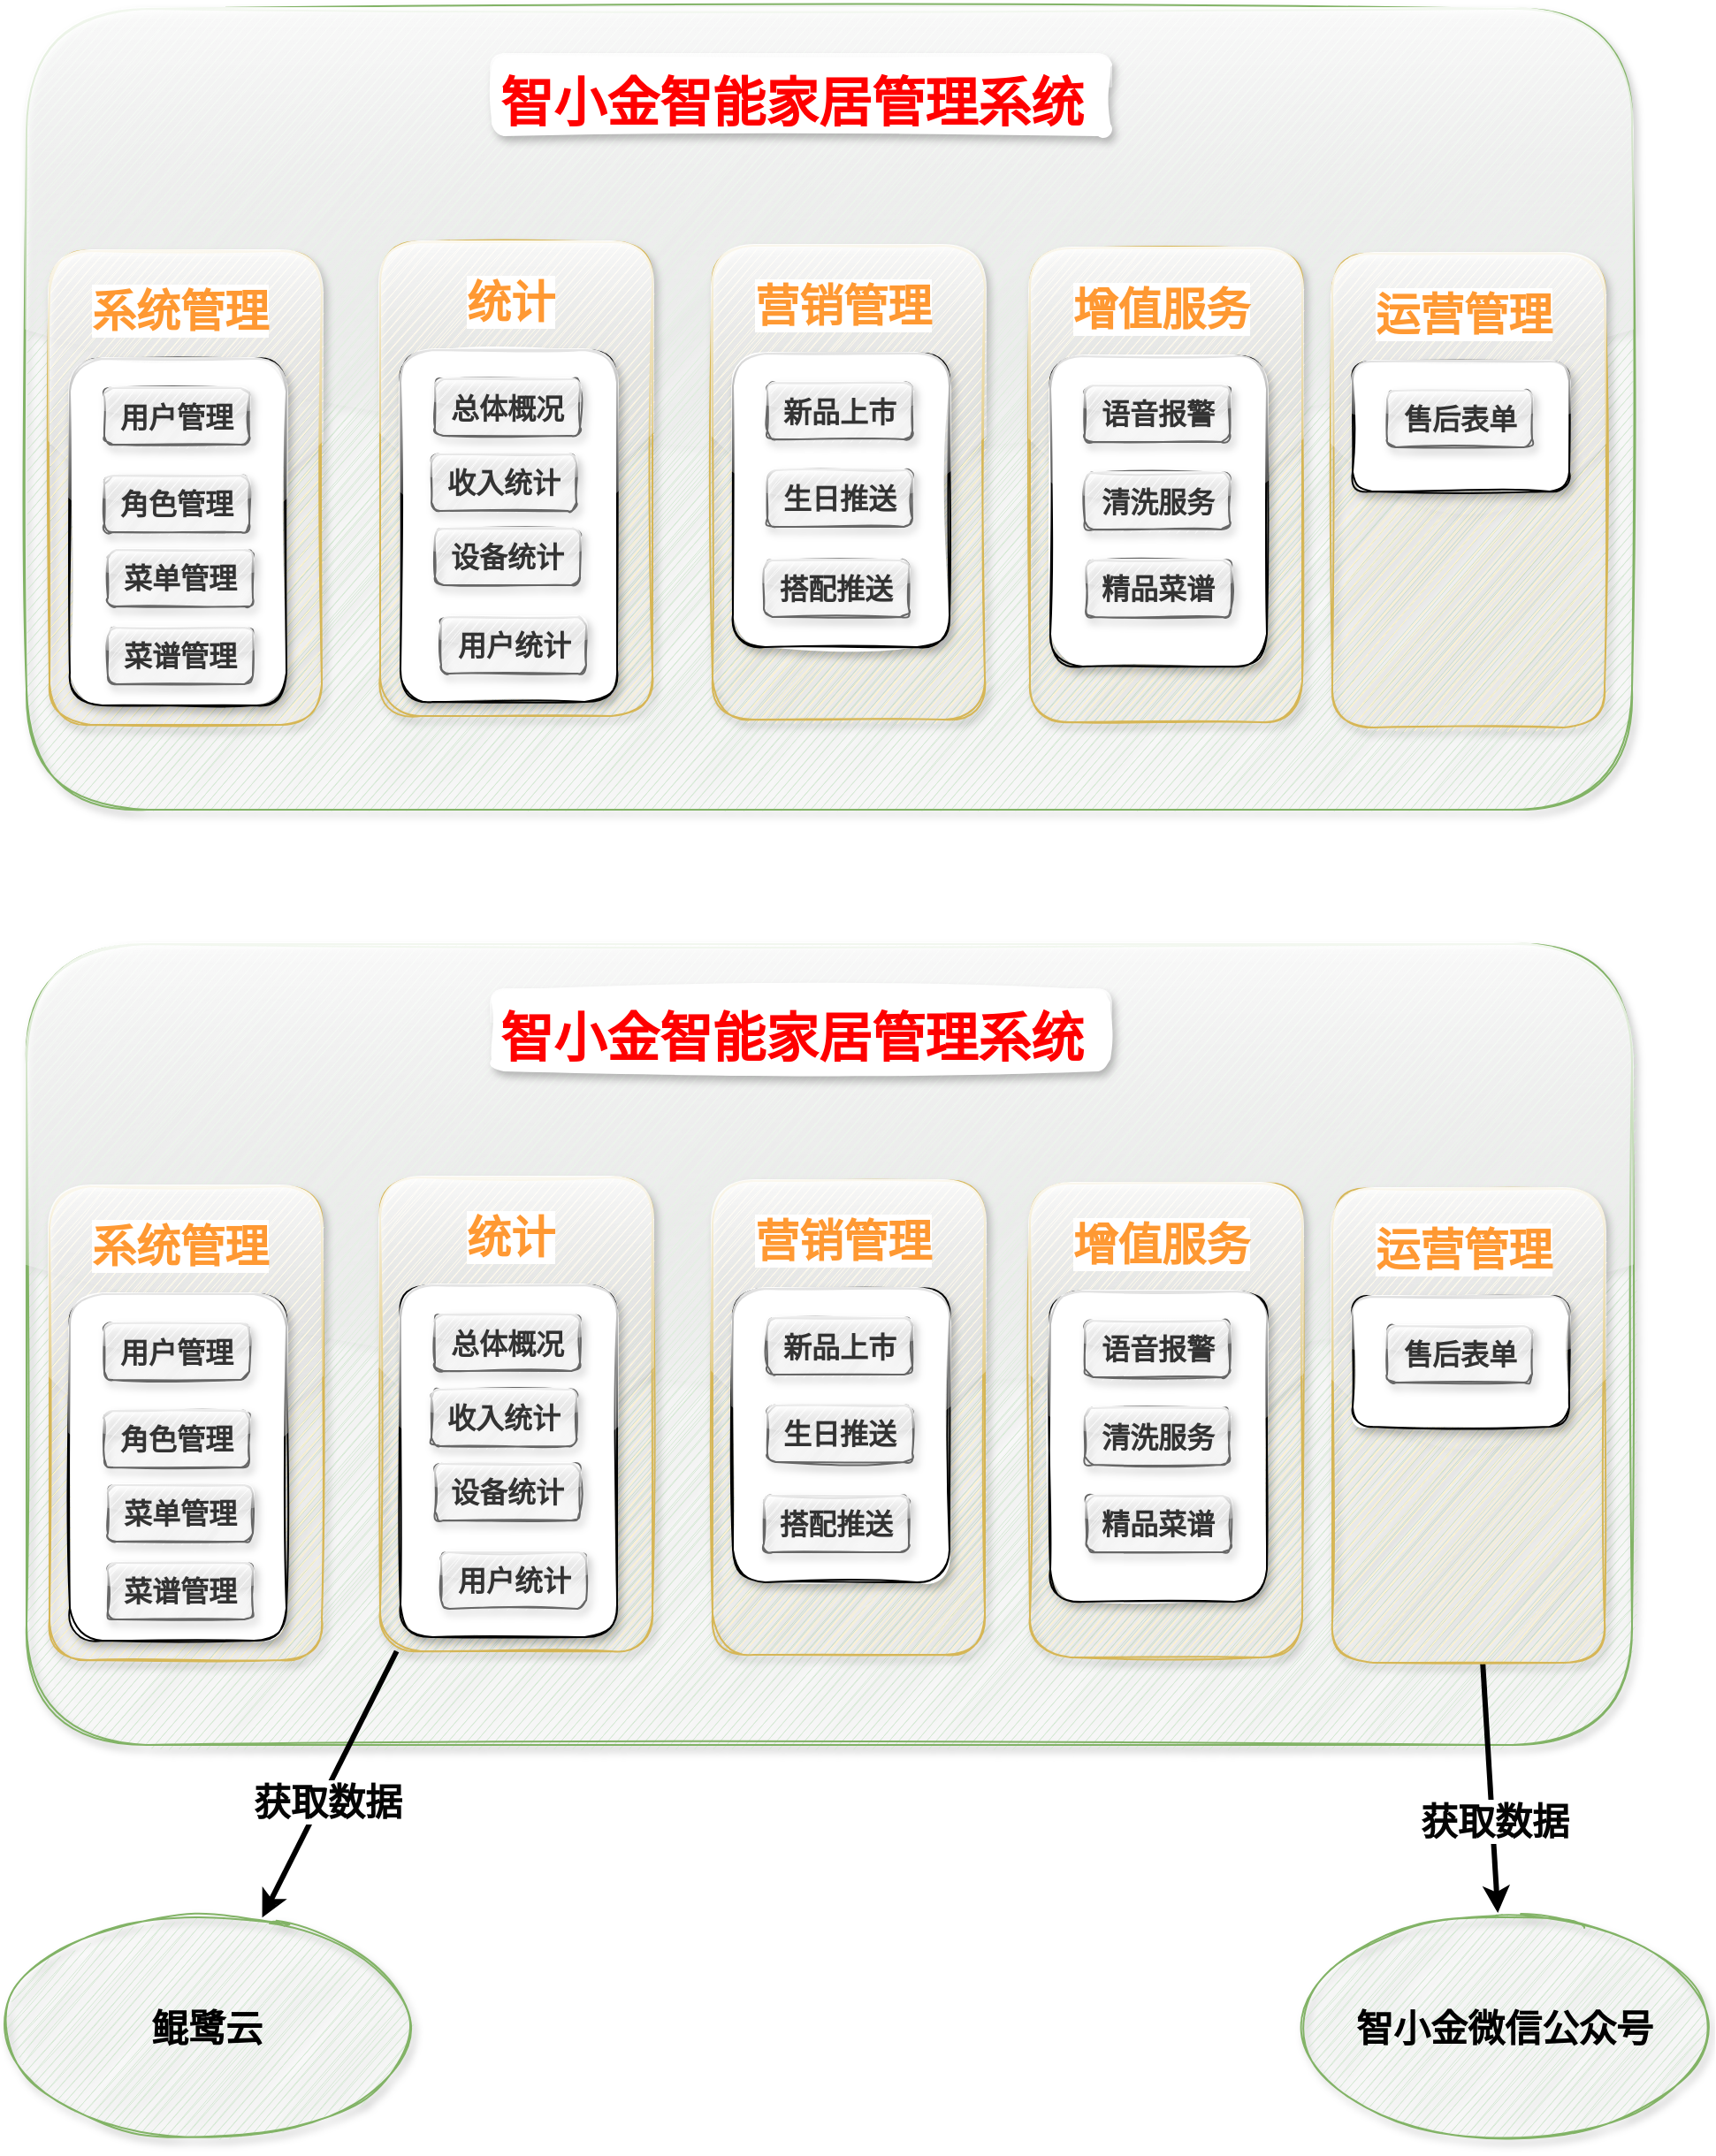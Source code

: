 <mxfile version="16.5.6" type="github">
  <diagram id="Ht1M8jgEwFfnCIfOTk4-" name="Page-1">
    <mxGraphModel dx="1382" dy="-55" grid="0" gridSize="10" guides="1" tooltips="1" connect="0" arrows="1" fold="1" page="1" pageScale="1" pageWidth="1169" pageHeight="827" math="0" shadow="0">
      <root>
        <mxCell id="0" />
        <mxCell id="1" parent="0" />
        <mxCell id="te4jrEQZptGzsJDtp4lp-3" value="" style="rounded=1;whiteSpace=wrap;html=1;fillColor=#d5e8d4;strokeColor=#82b366;glass=1;shadow=1;labelBackgroundColor=none;labelBorderColor=none;sketch=1;" vertex="1" parent="1">
          <mxGeometry x="192" y="1406" width="908" height="453" as="geometry" />
        </mxCell>
        <mxCell id="te4jrEQZptGzsJDtp4lp-4" value="&lt;h1 style=&quot;font-size: 30px&quot;&gt;智小金智能家居管理系统&lt;/h1&gt;" style="text;html=1;strokeColor=none;fillColor=default;spacing=5;spacingTop=-20;whiteSpace=wrap;overflow=hidden;rounded=1;fontSize=30;labelBorderColor=none;labelBackgroundColor=none;fontStyle=0;shadow=1;glass=1;sketch=1;fontColor=#FF0000;" vertex="1" parent="1">
          <mxGeometry x="455" y="1432" width="350" height="46" as="geometry" />
        </mxCell>
        <mxCell id="te4jrEQZptGzsJDtp4lp-5" value="" style="rounded=1;whiteSpace=wrap;html=1;fontSize=20;fillColor=#fff2cc;strokeColor=#d6b656;shadow=1;glass=1;sketch=1;" vertex="1" parent="1">
          <mxGeometry x="205" y="1543" width="154" height="268" as="geometry" />
        </mxCell>
        <mxCell id="te4jrEQZptGzsJDtp4lp-6" value="" style="rounded=1;whiteSpace=wrap;html=1;fontSize=20;sketch=1;shadow=1;glass=1;" vertex="1" parent="1">
          <mxGeometry x="216.5" y="1604" width="122.5" height="196" as="geometry" />
        </mxCell>
        <mxCell id="te4jrEQZptGzsJDtp4lp-7" value="用户管理" style="rounded=1;whiteSpace=wrap;html=1;fontSize=16;fontStyle=1;fillColor=#f5f5f5;strokeColor=#666666;fontColor=#333333;shadow=1;glass=1;sketch=1;" vertex="1" parent="1">
          <mxGeometry x="236" y="1620.5" width="82" height="32" as="geometry" />
        </mxCell>
        <mxCell id="te4jrEQZptGzsJDtp4lp-8" value="系统管理" style="text;html=1;strokeColor=none;fillColor=none;align=center;verticalAlign=middle;whiteSpace=wrap;rounded=1;fontSize=25;fontStyle=1;labelBackgroundColor=default;labelBorderColor=none;glass=1;shadow=1;sketch=1;fontColor=#FF9933;" vertex="1" parent="1">
          <mxGeometry x="219" y="1561" width="120" height="30" as="geometry" />
        </mxCell>
        <mxCell id="te4jrEQZptGzsJDtp4lp-9" value="角色管理" style="rounded=1;whiteSpace=wrap;html=1;fontSize=16;fontStyle=1;fillColor=#f5f5f5;strokeColor=#666666;fontColor=#333333;glass=1;shadow=1;sketch=1;" vertex="1" parent="1">
          <mxGeometry x="236" y="1670" width="82" height="32" as="geometry" />
        </mxCell>
        <mxCell id="te4jrEQZptGzsJDtp4lp-10" value="菜单管理" style="rounded=1;whiteSpace=wrap;html=1;fontSize=16;fontStyle=1;fillColor=#f5f5f5;strokeColor=#666666;fontColor=#333333;glass=1;shadow=1;sketch=1;" vertex="1" parent="1">
          <mxGeometry x="238" y="1712" width="82" height="32" as="geometry" />
        </mxCell>
        <mxCell id="te4jrEQZptGzsJDtp4lp-11" value="" style="rounded=1;whiteSpace=wrap;html=1;fontSize=20;fillColor=#fff2cc;strokeColor=#d6b656;shadow=1;glass=1;sketch=1;" vertex="1" parent="1">
          <mxGeometry x="392" y="1538" width="154" height="268" as="geometry" />
        </mxCell>
        <mxCell id="te4jrEQZptGzsJDtp4lp-12" value="" style="rounded=1;whiteSpace=wrap;html=1;fontSize=20;sketch=1;shadow=1;glass=1;" vertex="1" parent="1">
          <mxGeometry x="403.5" y="1599" width="122.5" height="199" as="geometry" />
        </mxCell>
        <mxCell id="te4jrEQZptGzsJDtp4lp-13" value="总体概况" style="rounded=1;whiteSpace=wrap;html=1;fontSize=16;fontStyle=1;fillColor=#f5f5f5;strokeColor=#666666;fontColor=#333333;shadow=1;glass=1;sketch=1;" vertex="1" parent="1">
          <mxGeometry x="423" y="1615.5" width="82" height="32" as="geometry" />
        </mxCell>
        <mxCell id="te4jrEQZptGzsJDtp4lp-14" value="统计" style="text;html=1;strokeColor=none;fillColor=none;align=center;verticalAlign=middle;whiteSpace=wrap;rounded=1;fontSize=25;fontStyle=1;labelBackgroundColor=default;labelBorderColor=none;glass=1;shadow=1;sketch=1;fontColor=#FF9933;" vertex="1" parent="1">
          <mxGeometry x="406" y="1556" width="120" height="30" as="geometry" />
        </mxCell>
        <mxCell id="te4jrEQZptGzsJDtp4lp-15" value="设备统计" style="rounded=1;whiteSpace=wrap;html=1;fontSize=16;fontStyle=1;fillColor=#f5f5f5;strokeColor=#666666;fontColor=#333333;glass=1;shadow=1;sketch=1;" vertex="1" parent="1">
          <mxGeometry x="423" y="1700" width="82" height="32" as="geometry" />
        </mxCell>
        <mxCell id="te4jrEQZptGzsJDtp4lp-16" value="用户统计" style="rounded=1;whiteSpace=wrap;html=1;fontSize=16;fontStyle=1;fillColor=#f5f5f5;strokeColor=#666666;fontColor=#333333;glass=1;shadow=1;sketch=1;" vertex="1" parent="1">
          <mxGeometry x="426.5" y="1750" width="82" height="32" as="geometry" />
        </mxCell>
        <mxCell id="te4jrEQZptGzsJDtp4lp-17" value="" style="rounded=1;whiteSpace=wrap;html=1;fontSize=20;fillColor=#fff2cc;strokeColor=#d6b656;shadow=1;glass=1;sketch=1;" vertex="1" parent="1">
          <mxGeometry x="580" y="1540" width="154" height="268" as="geometry" />
        </mxCell>
        <mxCell id="te4jrEQZptGzsJDtp4lp-18" value="" style="rounded=1;whiteSpace=wrap;html=1;fontSize=20;sketch=1;shadow=1;glass=1;" vertex="1" parent="1">
          <mxGeometry x="591.5" y="1601" width="122.5" height="166" as="geometry" />
        </mxCell>
        <mxCell id="te4jrEQZptGzsJDtp4lp-19" value="新品上市" style="rounded=1;whiteSpace=wrap;html=1;fontSize=16;fontStyle=1;fillColor=#f5f5f5;strokeColor=#666666;fontColor=#333333;shadow=1;glass=1;sketch=1;" vertex="1" parent="1">
          <mxGeometry x="611" y="1617.5" width="82" height="32" as="geometry" />
        </mxCell>
        <mxCell id="te4jrEQZptGzsJDtp4lp-20" value="营销管理" style="text;html=1;strokeColor=none;fillColor=none;align=center;verticalAlign=middle;whiteSpace=wrap;rounded=1;fontSize=25;fontStyle=1;labelBackgroundColor=default;labelBorderColor=none;glass=1;shadow=1;sketch=1;fontColor=#FF9933;" vertex="1" parent="1">
          <mxGeometry x="594" y="1558" width="120" height="30" as="geometry" />
        </mxCell>
        <mxCell id="te4jrEQZptGzsJDtp4lp-21" value="生日推送" style="rounded=1;whiteSpace=wrap;html=1;fontSize=16;fontStyle=1;fillColor=#f5f5f5;strokeColor=#666666;fontColor=#333333;glass=1;shadow=1;sketch=1;" vertex="1" parent="1">
          <mxGeometry x="611" y="1667" width="82" height="32" as="geometry" />
        </mxCell>
        <mxCell id="te4jrEQZptGzsJDtp4lp-22" value="搭配推送" style="rounded=1;whiteSpace=wrap;html=1;fontSize=16;fontStyle=1;fillColor=#f5f5f5;strokeColor=#666666;fontColor=#333333;glass=1;shadow=1;sketch=1;" vertex="1" parent="1">
          <mxGeometry x="609" y="1718" width="82" height="32" as="geometry" />
        </mxCell>
        <mxCell id="te4jrEQZptGzsJDtp4lp-23" style="rounded=0;orthogonalLoop=1;jettySize=auto;html=1;fontSize=21;fontColor=#FF0000;strokeWidth=3;" edge="1" source="te4jrEQZptGzsJDtp4lp-11" target="te4jrEQZptGzsJDtp4lp-36" parent="1">
          <mxGeometry relative="1" as="geometry" />
        </mxCell>
        <mxCell id="te4jrEQZptGzsJDtp4lp-24" value="获取数据" style="edgeLabel;html=1;align=center;verticalAlign=middle;resizable=0;points=[];fontSize=21;fontColor=#050505;fontStyle=1" vertex="1" connectable="0" parent="te4jrEQZptGzsJDtp4lp-23">
          <mxGeometry x="0.095" y="2" relative="1" as="geometry">
            <mxPoint y="1" as="offset" />
          </mxGeometry>
        </mxCell>
        <mxCell id="te4jrEQZptGzsJDtp4lp-25" value="" style="rounded=1;whiteSpace=wrap;html=1;fontSize=20;fillColor=#fff2cc;strokeColor=#d6b656;shadow=1;glass=1;sketch=1;" vertex="1" parent="1">
          <mxGeometry x="759.5" y="1541.5" width="154" height="268" as="geometry" />
        </mxCell>
        <mxCell id="te4jrEQZptGzsJDtp4lp-26" value="" style="rounded=1;whiteSpace=wrap;html=1;fontSize=20;sketch=1;shadow=1;glass=1;" vertex="1" parent="1">
          <mxGeometry x="771" y="1602.5" width="122.5" height="175.5" as="geometry" />
        </mxCell>
        <mxCell id="te4jrEQZptGzsJDtp4lp-27" value="语音报警" style="rounded=1;whiteSpace=wrap;html=1;fontSize=16;fontStyle=1;fillColor=#f5f5f5;strokeColor=#666666;fontColor=#333333;shadow=1;glass=1;sketch=1;" vertex="1" parent="1">
          <mxGeometry x="790.5" y="1619" width="82" height="32" as="geometry" />
        </mxCell>
        <mxCell id="te4jrEQZptGzsJDtp4lp-28" value="增值服务" style="text;html=1;strokeColor=none;fillColor=none;align=center;verticalAlign=middle;whiteSpace=wrap;rounded=1;fontSize=25;fontStyle=1;labelBackgroundColor=default;labelBorderColor=none;glass=1;shadow=1;sketch=1;fontColor=#FF9933;" vertex="1" parent="1">
          <mxGeometry x="773.5" y="1559.5" width="120" height="30" as="geometry" />
        </mxCell>
        <mxCell id="te4jrEQZptGzsJDtp4lp-29" value="清洗服务" style="rounded=1;whiteSpace=wrap;html=1;fontSize=16;fontStyle=1;fillColor=#f5f5f5;strokeColor=#666666;fontColor=#333333;glass=1;shadow=1;sketch=1;" vertex="1" parent="1">
          <mxGeometry x="790.5" y="1668.5" width="82" height="32" as="geometry" />
        </mxCell>
        <mxCell id="te4jrEQZptGzsJDtp4lp-30" style="edgeStyle=none;rounded=0;orthogonalLoop=1;jettySize=auto;html=1;fontSize=21;fontColor=#FF0000;strokeWidth=3;" edge="1" source="te4jrEQZptGzsJDtp4lp-32" target="te4jrEQZptGzsJDtp4lp-37" parent="1">
          <mxGeometry relative="1" as="geometry" />
        </mxCell>
        <mxCell id="te4jrEQZptGzsJDtp4lp-31" value="获取数据" style="edgeLabel;html=1;align=center;verticalAlign=middle;resizable=0;points=[];fontSize=21;fontColor=#050505;fontStyle=1" vertex="1" connectable="0" parent="te4jrEQZptGzsJDtp4lp-30">
          <mxGeometry x="0.261" y="1" relative="1" as="geometry">
            <mxPoint as="offset" />
          </mxGeometry>
        </mxCell>
        <mxCell id="te4jrEQZptGzsJDtp4lp-32" value="" style="rounded=1;whiteSpace=wrap;html=1;fontSize=20;fillColor=#fff2cc;strokeColor=#d6b656;shadow=1;glass=1;sketch=1;" vertex="1" parent="1">
          <mxGeometry x="930.5" y="1544.5" width="154" height="268" as="geometry" />
        </mxCell>
        <mxCell id="te4jrEQZptGzsJDtp4lp-33" value="" style="rounded=1;whiteSpace=wrap;html=1;fontSize=20;sketch=1;shadow=1;glass=1;" vertex="1" parent="1">
          <mxGeometry x="942" y="1605.5" width="122.5" height="73.5" as="geometry" />
        </mxCell>
        <mxCell id="te4jrEQZptGzsJDtp4lp-34" value="售后表单" style="rounded=1;whiteSpace=wrap;html=1;fontSize=16;fontStyle=1;fillColor=#f5f5f5;strokeColor=#666666;fontColor=#333333;shadow=1;glass=1;sketch=1;" vertex="1" parent="1">
          <mxGeometry x="961.5" y="1622" width="82" height="32" as="geometry" />
        </mxCell>
        <mxCell id="te4jrEQZptGzsJDtp4lp-35" value="运营管理" style="text;html=1;strokeColor=none;fillColor=none;align=center;verticalAlign=middle;whiteSpace=wrap;rounded=1;fontSize=25;fontStyle=1;labelBackgroundColor=default;labelBorderColor=none;glass=1;shadow=1;sketch=1;fontColor=#FF9933;" vertex="1" parent="1">
          <mxGeometry x="944.5" y="1562.5" width="120" height="30" as="geometry" />
        </mxCell>
        <mxCell id="te4jrEQZptGzsJDtp4lp-36" value="鲲鹭云" style="ellipse;whiteSpace=wrap;html=1;rounded=1;shadow=1;glass=1;labelBackgroundColor=none;labelBorderColor=none;sketch=1;fontSize=21;fillColor=#d5e8d4;strokeColor=#82b366;fontStyle=1" vertex="1" parent="1">
          <mxGeometry x="182" y="1954" width="224" height="129" as="geometry" />
        </mxCell>
        <mxCell id="te4jrEQZptGzsJDtp4lp-37" value="智小金微信公众号" style="ellipse;whiteSpace=wrap;html=1;rounded=1;shadow=1;glass=1;labelBackgroundColor=none;labelBorderColor=none;sketch=1;fontSize=21;fillColor=#d5e8d4;strokeColor=#82b366;fontStyle=1" vertex="1" parent="1">
          <mxGeometry x="916" y="1954" width="224" height="129" as="geometry" />
        </mxCell>
        <mxCell id="te4jrEQZptGzsJDtp4lp-38" value="收入统计" style="rounded=1;whiteSpace=wrap;html=1;fontSize=16;fontStyle=1;fillColor=#f5f5f5;strokeColor=#666666;fontColor=#333333;glass=1;shadow=1;sketch=1;" vertex="1" parent="1">
          <mxGeometry x="421" y="1658" width="82" height="32" as="geometry" />
        </mxCell>
        <mxCell id="te4jrEQZptGzsJDtp4lp-39" value="精品菜谱" style="rounded=1;whiteSpace=wrap;html=1;fontSize=16;fontStyle=1;fillColor=#f5f5f5;strokeColor=#666666;fontColor=#333333;glass=1;shadow=1;sketch=1;" vertex="1" parent="1">
          <mxGeometry x="791.25" y="1718" width="82" height="32" as="geometry" />
        </mxCell>
        <mxCell id="te4jrEQZptGzsJDtp4lp-40" value="菜谱管理" style="rounded=1;whiteSpace=wrap;html=1;fontSize=16;fontStyle=1;fillColor=#f5f5f5;strokeColor=#666666;fontColor=#333333;glass=1;shadow=1;sketch=1;" vertex="1" parent="1">
          <mxGeometry x="238" y="1756" width="82" height="32" as="geometry" />
        </mxCell>
        <mxCell id="te4jrEQZptGzsJDtp4lp-41" value="" style="rounded=1;whiteSpace=wrap;html=1;fillColor=#d5e8d4;strokeColor=#82b366;glass=1;shadow=1;labelBackgroundColor=none;labelBorderColor=none;sketch=1;" vertex="1" parent="1">
          <mxGeometry x="192" y="877" width="908" height="453" as="geometry" />
        </mxCell>
        <mxCell id="te4jrEQZptGzsJDtp4lp-42" value="&lt;h1 style=&quot;font-size: 30px&quot;&gt;智小金智能家居管理系统&lt;/h1&gt;" style="text;html=1;strokeColor=none;fillColor=default;spacing=5;spacingTop=-20;whiteSpace=wrap;overflow=hidden;rounded=1;fontSize=30;labelBorderColor=none;labelBackgroundColor=none;fontStyle=0;shadow=1;glass=1;sketch=1;fontColor=#FF0000;" vertex="1" parent="1">
          <mxGeometry x="455" y="903" width="350" height="46" as="geometry" />
        </mxCell>
        <mxCell id="te4jrEQZptGzsJDtp4lp-43" value="" style="rounded=1;whiteSpace=wrap;html=1;fontSize=20;fillColor=#fff2cc;strokeColor=#d6b656;shadow=1;glass=1;sketch=1;" vertex="1" parent="1">
          <mxGeometry x="205" y="1014" width="154" height="268" as="geometry" />
        </mxCell>
        <mxCell id="te4jrEQZptGzsJDtp4lp-44" value="" style="rounded=1;whiteSpace=wrap;html=1;fontSize=20;sketch=1;shadow=1;glass=1;" vertex="1" parent="1">
          <mxGeometry x="216.5" y="1075" width="122.5" height="196" as="geometry" />
        </mxCell>
        <mxCell id="te4jrEQZptGzsJDtp4lp-45" value="用户管理" style="rounded=1;whiteSpace=wrap;html=1;fontSize=16;fontStyle=1;fillColor=#f5f5f5;strokeColor=#666666;fontColor=#333333;shadow=1;glass=1;sketch=1;" vertex="1" parent="1">
          <mxGeometry x="236" y="1091.5" width="82" height="32" as="geometry" />
        </mxCell>
        <mxCell id="te4jrEQZptGzsJDtp4lp-46" value="系统管理" style="text;html=1;strokeColor=none;fillColor=none;align=center;verticalAlign=middle;whiteSpace=wrap;rounded=1;fontSize=25;fontStyle=1;labelBackgroundColor=default;labelBorderColor=none;glass=1;shadow=1;sketch=1;fontColor=#FF9933;" vertex="1" parent="1">
          <mxGeometry x="219" y="1032" width="120" height="30" as="geometry" />
        </mxCell>
        <mxCell id="te4jrEQZptGzsJDtp4lp-47" value="角色管理" style="rounded=1;whiteSpace=wrap;html=1;fontSize=16;fontStyle=1;fillColor=#f5f5f5;strokeColor=#666666;fontColor=#333333;glass=1;shadow=1;sketch=1;" vertex="1" parent="1">
          <mxGeometry x="236" y="1141" width="82" height="32" as="geometry" />
        </mxCell>
        <mxCell id="te4jrEQZptGzsJDtp4lp-48" value="菜单管理" style="rounded=1;whiteSpace=wrap;html=1;fontSize=16;fontStyle=1;fillColor=#f5f5f5;strokeColor=#666666;fontColor=#333333;glass=1;shadow=1;sketch=1;" vertex="1" parent="1">
          <mxGeometry x="238" y="1183" width="82" height="32" as="geometry" />
        </mxCell>
        <mxCell id="te4jrEQZptGzsJDtp4lp-49" value="" style="rounded=1;whiteSpace=wrap;html=1;fontSize=20;fillColor=#fff2cc;strokeColor=#d6b656;shadow=1;glass=1;sketch=1;" vertex="1" parent="1">
          <mxGeometry x="392" y="1009" width="154" height="268" as="geometry" />
        </mxCell>
        <mxCell id="te4jrEQZptGzsJDtp4lp-50" value="" style="rounded=1;whiteSpace=wrap;html=1;fontSize=20;sketch=1;shadow=1;glass=1;" vertex="1" parent="1">
          <mxGeometry x="403.5" y="1070" width="122.5" height="199" as="geometry" />
        </mxCell>
        <mxCell id="te4jrEQZptGzsJDtp4lp-51" value="总体概况" style="rounded=1;whiteSpace=wrap;html=1;fontSize=16;fontStyle=1;fillColor=#f5f5f5;strokeColor=#666666;fontColor=#333333;shadow=1;glass=1;sketch=1;" vertex="1" parent="1">
          <mxGeometry x="423" y="1086.5" width="82" height="32" as="geometry" />
        </mxCell>
        <mxCell id="te4jrEQZptGzsJDtp4lp-52" value="统计" style="text;html=1;strokeColor=none;fillColor=none;align=center;verticalAlign=middle;whiteSpace=wrap;rounded=1;fontSize=25;fontStyle=1;labelBackgroundColor=default;labelBorderColor=none;glass=1;shadow=1;sketch=1;fontColor=#FF9933;" vertex="1" parent="1">
          <mxGeometry x="406" y="1027" width="120" height="30" as="geometry" />
        </mxCell>
        <mxCell id="te4jrEQZptGzsJDtp4lp-53" value="设备统计" style="rounded=1;whiteSpace=wrap;html=1;fontSize=16;fontStyle=1;fillColor=#f5f5f5;strokeColor=#666666;fontColor=#333333;glass=1;shadow=1;sketch=1;" vertex="1" parent="1">
          <mxGeometry x="423" y="1171" width="82" height="32" as="geometry" />
        </mxCell>
        <mxCell id="te4jrEQZptGzsJDtp4lp-54" value="用户统计" style="rounded=1;whiteSpace=wrap;html=1;fontSize=16;fontStyle=1;fillColor=#f5f5f5;strokeColor=#666666;fontColor=#333333;glass=1;shadow=1;sketch=1;" vertex="1" parent="1">
          <mxGeometry x="426.5" y="1221" width="82" height="32" as="geometry" />
        </mxCell>
        <mxCell id="te4jrEQZptGzsJDtp4lp-55" value="" style="rounded=1;whiteSpace=wrap;html=1;fontSize=20;fillColor=#fff2cc;strokeColor=#d6b656;shadow=1;glass=1;sketch=1;" vertex="1" parent="1">
          <mxGeometry x="580" y="1011" width="154" height="268" as="geometry" />
        </mxCell>
        <mxCell id="te4jrEQZptGzsJDtp4lp-56" value="" style="rounded=1;whiteSpace=wrap;html=1;fontSize=20;sketch=1;shadow=1;glass=1;" vertex="1" parent="1">
          <mxGeometry x="591.5" y="1072" width="122.5" height="166" as="geometry" />
        </mxCell>
        <mxCell id="te4jrEQZptGzsJDtp4lp-57" value="新品上市" style="rounded=1;whiteSpace=wrap;html=1;fontSize=16;fontStyle=1;fillColor=#f5f5f5;strokeColor=#666666;fontColor=#333333;shadow=1;glass=1;sketch=1;" vertex="1" parent="1">
          <mxGeometry x="611" y="1088.5" width="82" height="32" as="geometry" />
        </mxCell>
        <mxCell id="te4jrEQZptGzsJDtp4lp-58" value="营销管理" style="text;html=1;strokeColor=none;fillColor=none;align=center;verticalAlign=middle;whiteSpace=wrap;rounded=1;fontSize=25;fontStyle=1;labelBackgroundColor=default;labelBorderColor=none;glass=1;shadow=1;sketch=1;fontColor=#FF9933;" vertex="1" parent="1">
          <mxGeometry x="594" y="1029" width="120" height="30" as="geometry" />
        </mxCell>
        <mxCell id="te4jrEQZptGzsJDtp4lp-59" value="生日推送" style="rounded=1;whiteSpace=wrap;html=1;fontSize=16;fontStyle=1;fillColor=#f5f5f5;strokeColor=#666666;fontColor=#333333;glass=1;shadow=1;sketch=1;" vertex="1" parent="1">
          <mxGeometry x="611" y="1138" width="82" height="32" as="geometry" />
        </mxCell>
        <mxCell id="te4jrEQZptGzsJDtp4lp-60" value="搭配推送" style="rounded=1;whiteSpace=wrap;html=1;fontSize=16;fontStyle=1;fillColor=#f5f5f5;strokeColor=#666666;fontColor=#333333;glass=1;shadow=1;sketch=1;" vertex="1" parent="1">
          <mxGeometry x="609" y="1189" width="82" height="32" as="geometry" />
        </mxCell>
        <mxCell id="te4jrEQZptGzsJDtp4lp-61" value="" style="rounded=1;whiteSpace=wrap;html=1;fontSize=20;fillColor=#fff2cc;strokeColor=#d6b656;shadow=1;glass=1;sketch=1;" vertex="1" parent="1">
          <mxGeometry x="759.5" y="1012.5" width="154" height="268" as="geometry" />
        </mxCell>
        <mxCell id="te4jrEQZptGzsJDtp4lp-62" value="" style="rounded=1;whiteSpace=wrap;html=1;fontSize=20;sketch=1;shadow=1;glass=1;" vertex="1" parent="1">
          <mxGeometry x="771" y="1073.5" width="122.5" height="175.5" as="geometry" />
        </mxCell>
        <mxCell id="te4jrEQZptGzsJDtp4lp-63" value="语音报警" style="rounded=1;whiteSpace=wrap;html=1;fontSize=16;fontStyle=1;fillColor=#f5f5f5;strokeColor=#666666;fontColor=#333333;shadow=1;glass=1;sketch=1;" vertex="1" parent="1">
          <mxGeometry x="790.5" y="1090" width="82" height="32" as="geometry" />
        </mxCell>
        <mxCell id="te4jrEQZptGzsJDtp4lp-64" value="增值服务" style="text;html=1;strokeColor=none;fillColor=none;align=center;verticalAlign=middle;whiteSpace=wrap;rounded=1;fontSize=25;fontStyle=1;labelBackgroundColor=default;labelBorderColor=none;glass=1;shadow=1;sketch=1;fontColor=#FF9933;" vertex="1" parent="1">
          <mxGeometry x="773.5" y="1030.5" width="120" height="30" as="geometry" />
        </mxCell>
        <mxCell id="te4jrEQZptGzsJDtp4lp-65" value="清洗服务" style="rounded=1;whiteSpace=wrap;html=1;fontSize=16;fontStyle=1;fillColor=#f5f5f5;strokeColor=#666666;fontColor=#333333;glass=1;shadow=1;sketch=1;" vertex="1" parent="1">
          <mxGeometry x="790.5" y="1139.5" width="82" height="32" as="geometry" />
        </mxCell>
        <mxCell id="te4jrEQZptGzsJDtp4lp-66" value="" style="rounded=1;whiteSpace=wrap;html=1;fontSize=20;fillColor=#fff2cc;strokeColor=#d6b656;shadow=1;glass=1;sketch=1;" vertex="1" parent="1">
          <mxGeometry x="930.5" y="1015.5" width="154" height="268" as="geometry" />
        </mxCell>
        <mxCell id="te4jrEQZptGzsJDtp4lp-67" value="" style="rounded=1;whiteSpace=wrap;html=1;fontSize=20;sketch=1;shadow=1;glass=1;" vertex="1" parent="1">
          <mxGeometry x="942" y="1076.5" width="122.5" height="73.5" as="geometry" />
        </mxCell>
        <mxCell id="te4jrEQZptGzsJDtp4lp-68" value="售后表单" style="rounded=1;whiteSpace=wrap;html=1;fontSize=16;fontStyle=1;fillColor=#f5f5f5;strokeColor=#666666;fontColor=#333333;shadow=1;glass=1;sketch=1;" vertex="1" parent="1">
          <mxGeometry x="961.5" y="1093" width="82" height="32" as="geometry" />
        </mxCell>
        <mxCell id="te4jrEQZptGzsJDtp4lp-69" value="运营管理" style="text;html=1;strokeColor=none;fillColor=none;align=center;verticalAlign=middle;whiteSpace=wrap;rounded=1;fontSize=25;fontStyle=1;labelBackgroundColor=default;labelBorderColor=none;glass=1;shadow=1;sketch=1;fontColor=#FF9933;" vertex="1" parent="1">
          <mxGeometry x="944.5" y="1033.5" width="120" height="30" as="geometry" />
        </mxCell>
        <mxCell id="te4jrEQZptGzsJDtp4lp-70" value="收入统计" style="rounded=1;whiteSpace=wrap;html=1;fontSize=16;fontStyle=1;fillColor=#f5f5f5;strokeColor=#666666;fontColor=#333333;glass=1;shadow=1;sketch=1;" vertex="1" parent="1">
          <mxGeometry x="421" y="1129" width="82" height="32" as="geometry" />
        </mxCell>
        <mxCell id="te4jrEQZptGzsJDtp4lp-71" value="精品菜谱" style="rounded=1;whiteSpace=wrap;html=1;fontSize=16;fontStyle=1;fillColor=#f5f5f5;strokeColor=#666666;fontColor=#333333;glass=1;shadow=1;sketch=1;" vertex="1" parent="1">
          <mxGeometry x="791.25" y="1189" width="82" height="32" as="geometry" />
        </mxCell>
        <mxCell id="te4jrEQZptGzsJDtp4lp-72" value="菜谱管理" style="rounded=1;whiteSpace=wrap;html=1;fontSize=16;fontStyle=1;fillColor=#f5f5f5;strokeColor=#666666;fontColor=#333333;glass=1;shadow=1;sketch=1;" vertex="1" parent="1">
          <mxGeometry x="238" y="1227" width="82" height="32" as="geometry" />
        </mxCell>
      </root>
    </mxGraphModel>
  </diagram>
</mxfile>
